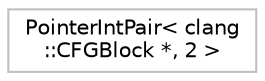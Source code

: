 digraph "Graphical Class Hierarchy"
{
 // LATEX_PDF_SIZE
  bgcolor="transparent";
  edge [fontname="Helvetica",fontsize="10",labelfontname="Helvetica",labelfontsize="10"];
  node [fontname="Helvetica",fontsize="10",shape=record];
  rankdir="LR";
  Node0 [label="PointerIntPair\< clang\l::CFGBlock *, 2 \>",height=0.2,width=0.4,color="grey75",tooltip=" "];
}
